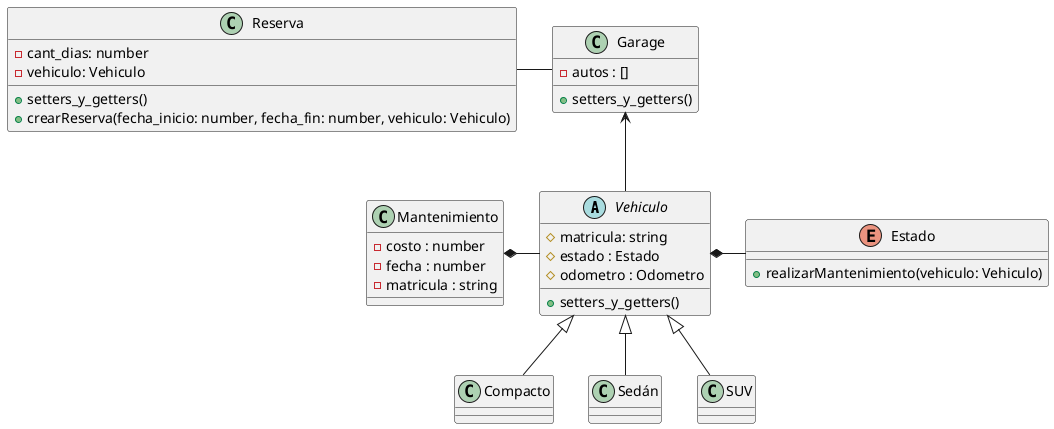 @startuml Diagrama de clases

abstract class Vehiculo {
    # matricula: string
    # estado : Estado
    # odometro : Odometro 
    + setters_y_getters()
}

class Garage {
    - autos : []

    + setters_y_getters()
}


class Mantenimiento {
    - costo : number
    - fecha : number
    - matricula : string
}

class Reserva {
    - cant_dias: number
    - vehiculo: Vehiculo

    + setters_y_getters()
    + crearReserva(fecha_inicio: number, fecha_fin: number, vehiculo: Vehiculo)
}

enum Estado {
    + realizarMantenimiento(vehiculo: Vehiculo)
}

class Compacto {

}
class Sedán {

}
class SUV {

}

' Relaciones

Vehiculo  *-r- Estado
Reserva -r- Garage
Garage <-d- Vehiculo
Mantenimiento *-r- Vehiculo 

Vehiculo  <|-d- Compacto
Vehiculo  <|-d- Sedán
Vehiculo <|-d- SUV


@enduml